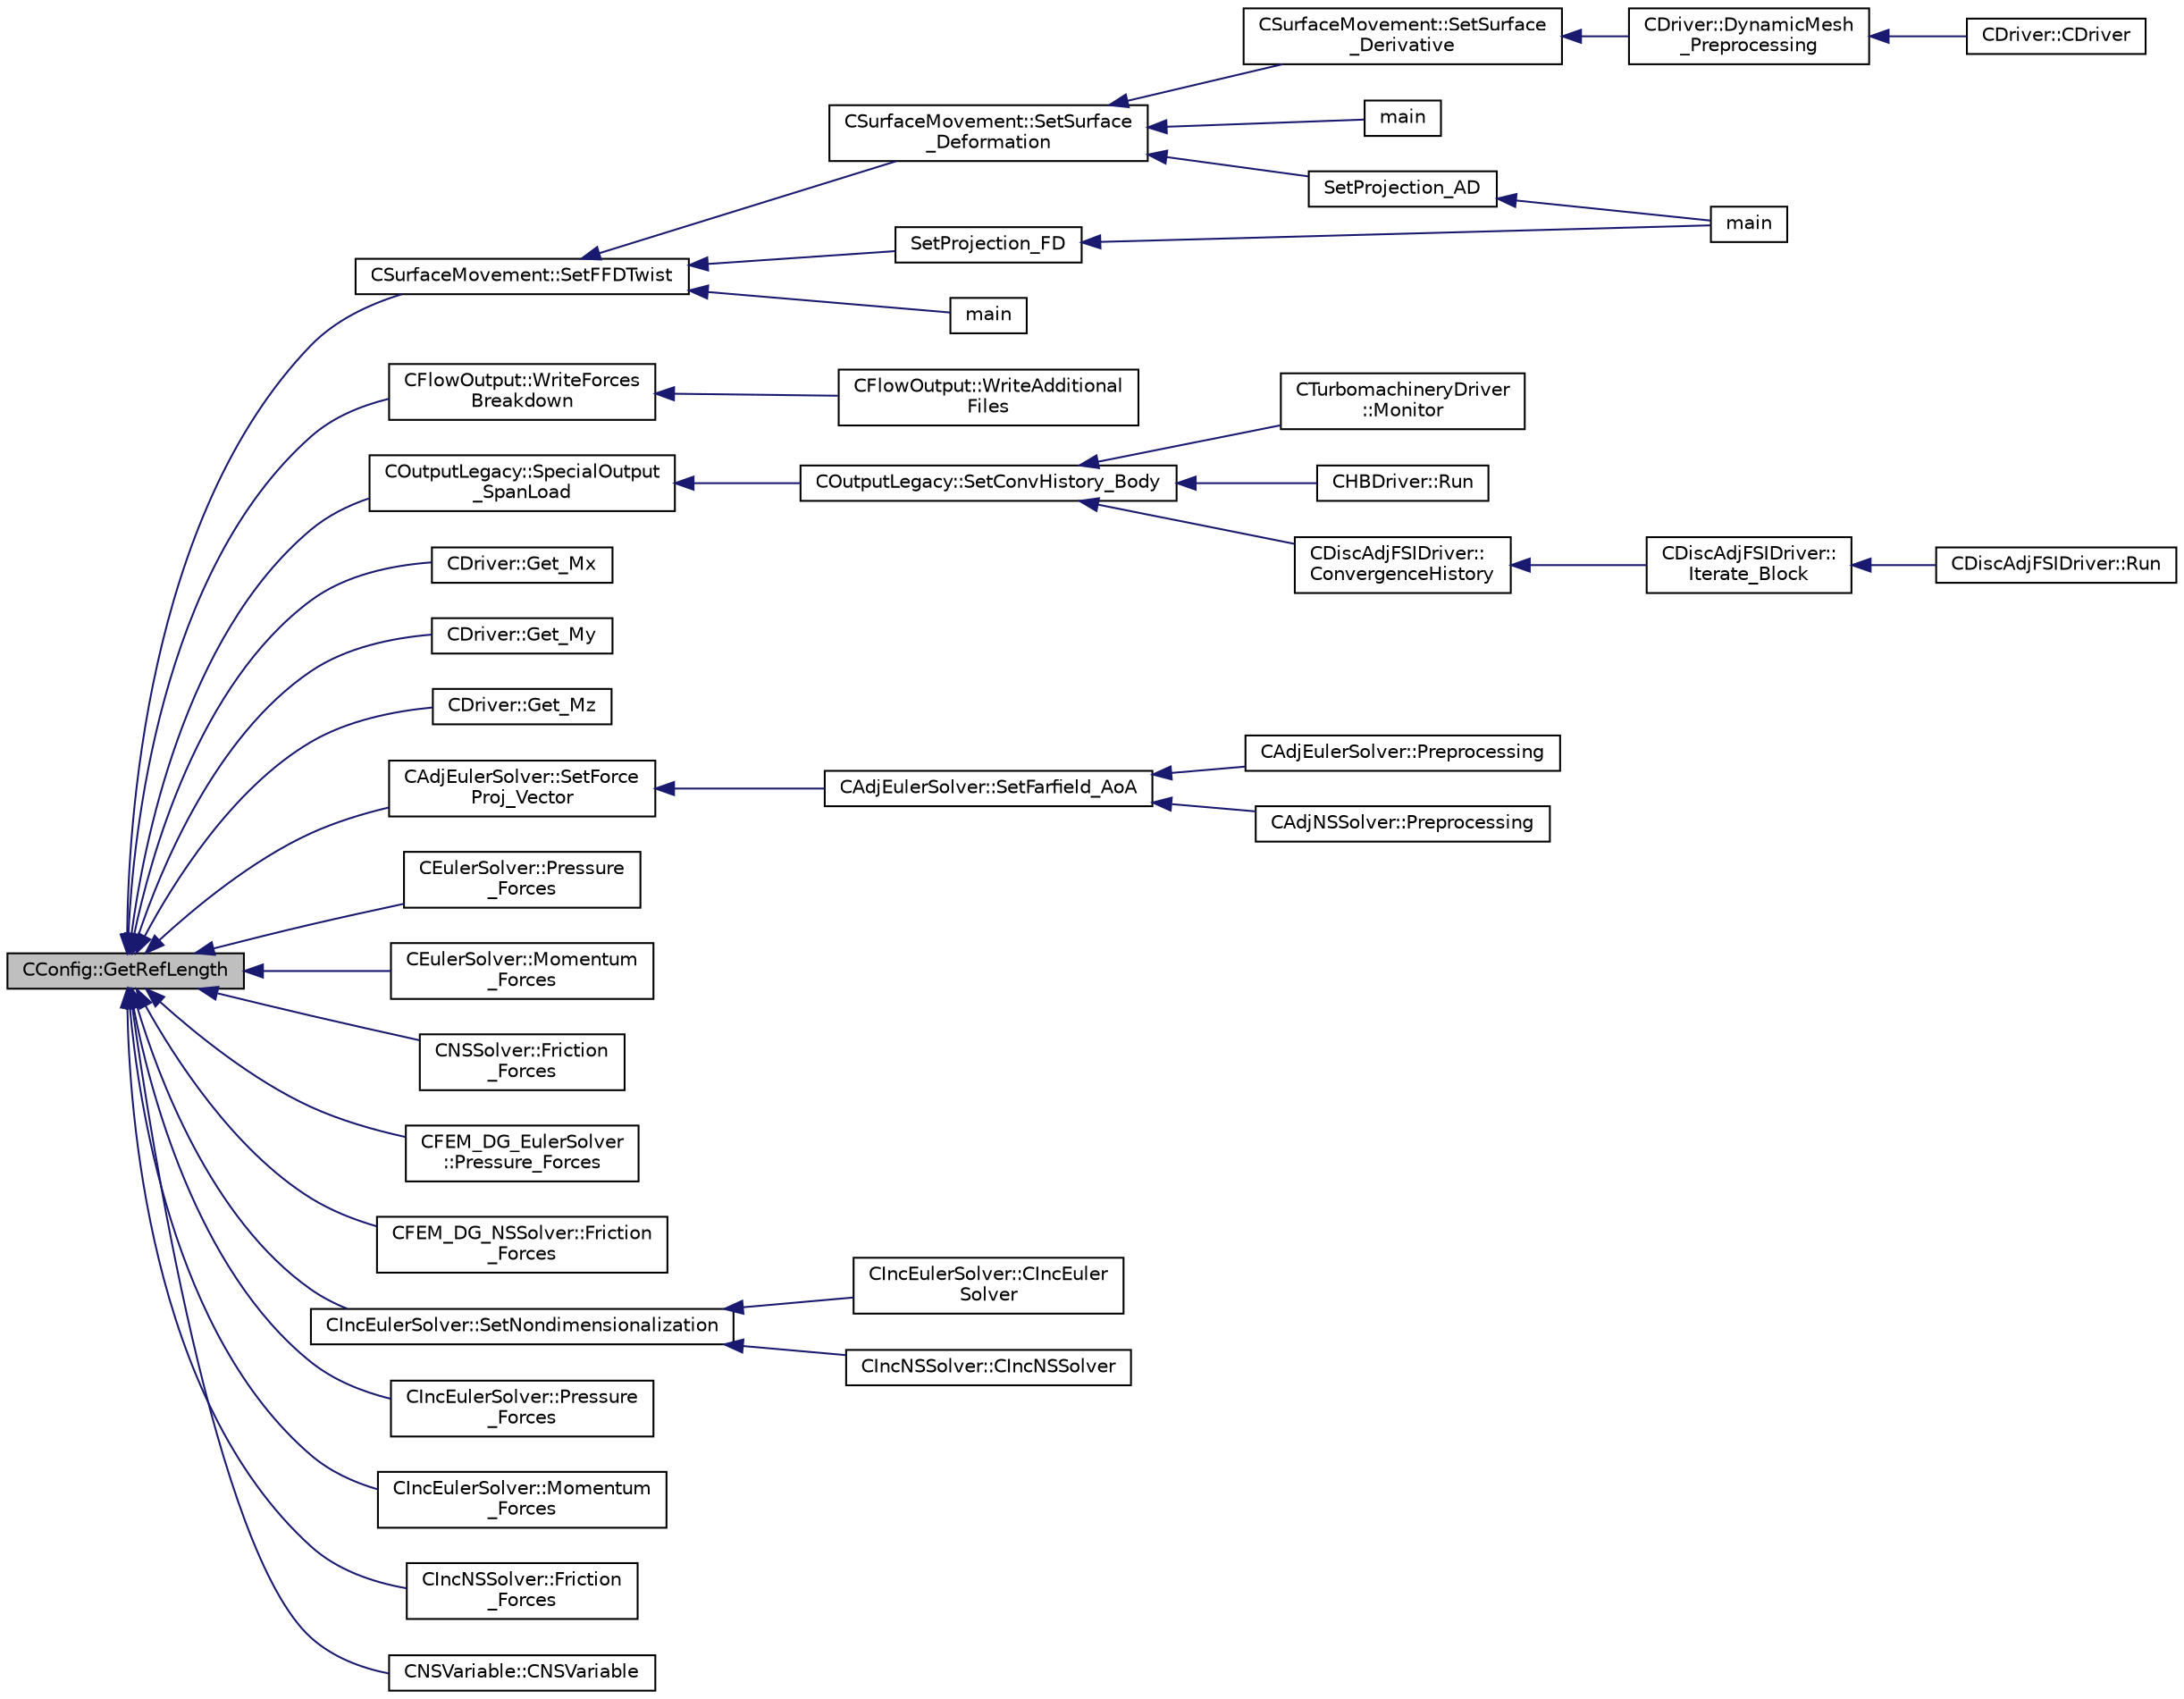 digraph "CConfig::GetRefLength"
{
  edge [fontname="Helvetica",fontsize="10",labelfontname="Helvetica",labelfontsize="10"];
  node [fontname="Helvetica",fontsize="10",shape=record];
  rankdir="LR";
  Node10877 [label="CConfig::GetRefLength",height=0.2,width=0.4,color="black", fillcolor="grey75", style="filled", fontcolor="black"];
  Node10877 -> Node10878 [dir="back",color="midnightblue",fontsize="10",style="solid",fontname="Helvetica"];
  Node10878 [label="CSurfaceMovement::SetFFDTwist",height=0.2,width=0.4,color="black", fillcolor="white", style="filled",URL="$class_c_surface_movement.html#a7c8565cafb57777cebd128cb0b610c7e",tooltip="Set a twist angle deformation of the Free From box using the control point position. "];
  Node10878 -> Node10879 [dir="back",color="midnightblue",fontsize="10",style="solid",fontname="Helvetica"];
  Node10879 [label="CSurfaceMovement::SetSurface\l_Deformation",height=0.2,width=0.4,color="black", fillcolor="white", style="filled",URL="$class_c_surface_movement.html#a23bec9fbe1bcd7f6117100de93381ac3",tooltip="Set the surface/boundary deformation. "];
  Node10879 -> Node10880 [dir="back",color="midnightblue",fontsize="10",style="solid",fontname="Helvetica"];
  Node10880 [label="CSurfaceMovement::SetSurface\l_Derivative",height=0.2,width=0.4,color="black", fillcolor="white", style="filled",URL="$class_c_surface_movement.html#af6aac73d04565bf6e9b81305b66e97e7",tooltip="Set derivatives of the surface/boundary deformation. "];
  Node10880 -> Node10881 [dir="back",color="midnightblue",fontsize="10",style="solid",fontname="Helvetica"];
  Node10881 [label="CDriver::DynamicMesh\l_Preprocessing",height=0.2,width=0.4,color="black", fillcolor="white", style="filled",URL="$class_c_driver.html#af585d91d9c08dbddcc2b3e67dd5f5af9",tooltip="GridMovement_Preprocessing. "];
  Node10881 -> Node10882 [dir="back",color="midnightblue",fontsize="10",style="solid",fontname="Helvetica"];
  Node10882 [label="CDriver::CDriver",height=0.2,width=0.4,color="black", fillcolor="white", style="filled",URL="$class_c_driver.html#a3fca4a013a6efa9bbb38fe78a86b5f3d",tooltip="Constructor of the class. "];
  Node10879 -> Node10883 [dir="back",color="midnightblue",fontsize="10",style="solid",fontname="Helvetica"];
  Node10883 [label="main",height=0.2,width=0.4,color="black", fillcolor="white", style="filled",URL="$_s_u2___d_e_f_8cpp.html#a0ddf1224851353fc92bfbff6f499fa97"];
  Node10879 -> Node10884 [dir="back",color="midnightblue",fontsize="10",style="solid",fontname="Helvetica"];
  Node10884 [label="SetProjection_AD",height=0.2,width=0.4,color="black", fillcolor="white", style="filled",URL="$_s_u2___d_o_t_8cpp.html#a3fceed882e8eb3d6796c8e8396af7d87",tooltip="Projection of the surface sensitivity using algorithmic differentiation (AD). "];
  Node10884 -> Node10885 [dir="back",color="midnightblue",fontsize="10",style="solid",fontname="Helvetica"];
  Node10885 [label="main",height=0.2,width=0.4,color="black", fillcolor="white", style="filled",URL="$_s_u2___d_o_t_8cpp.html#a0ddf1224851353fc92bfbff6f499fa97"];
  Node10878 -> Node10886 [dir="back",color="midnightblue",fontsize="10",style="solid",fontname="Helvetica"];
  Node10886 [label="SetProjection_FD",height=0.2,width=0.4,color="black", fillcolor="white", style="filled",URL="$_s_u2___d_o_t_8cpp.html#a5c5163a755085e03f1dfa23aeb7e21f2",tooltip="Projection of the surface sensitivity using finite differences (FD). "];
  Node10886 -> Node10885 [dir="back",color="midnightblue",fontsize="10",style="solid",fontname="Helvetica"];
  Node10878 -> Node10887 [dir="back",color="midnightblue",fontsize="10",style="solid",fontname="Helvetica"];
  Node10887 [label="main",height=0.2,width=0.4,color="black", fillcolor="white", style="filled",URL="$_s_u2___g_e_o_8cpp.html#a0ddf1224851353fc92bfbff6f499fa97"];
  Node10877 -> Node10888 [dir="back",color="midnightblue",fontsize="10",style="solid",fontname="Helvetica"];
  Node10888 [label="CFlowOutput::WriteForces\lBreakdown",height=0.2,width=0.4,color="black", fillcolor="white", style="filled",URL="$class_c_flow_output.html#afacedef2006aa6fcf8c9a312b5f4430c",tooltip="Write the forces breakdown file. "];
  Node10888 -> Node10889 [dir="back",color="midnightblue",fontsize="10",style="solid",fontname="Helvetica"];
  Node10889 [label="CFlowOutput::WriteAdditional\lFiles",height=0.2,width=0.4,color="black", fillcolor="white", style="filled",URL="$class_c_flow_output.html#aaac3fb7b2575967b157c306065ab1ea8",tooltip="Write any additional files defined for the current solver. "];
  Node10877 -> Node10890 [dir="back",color="midnightblue",fontsize="10",style="solid",fontname="Helvetica"];
  Node10890 [label="COutputLegacy::SpecialOutput\l_SpanLoad",height=0.2,width=0.4,color="black", fillcolor="white", style="filled",URL="$class_c_output_legacy.html#a8772390855e98cb1b90e6b835d2532de",tooltip="Writes forces at different sections. "];
  Node10890 -> Node10891 [dir="back",color="midnightblue",fontsize="10",style="solid",fontname="Helvetica"];
  Node10891 [label="COutputLegacy::SetConvHistory_Body",height=0.2,width=0.4,color="black", fillcolor="white", style="filled",URL="$class_c_output_legacy.html#a217cc0d778a3828499189a9debee47c6",tooltip="Write the history file and the convergence on the screen for serial computations. ..."];
  Node10891 -> Node10892 [dir="back",color="midnightblue",fontsize="10",style="solid",fontname="Helvetica"];
  Node10892 [label="CTurbomachineryDriver\l::Monitor",height=0.2,width=0.4,color="black", fillcolor="white", style="filled",URL="$class_c_turbomachinery_driver.html#a41d7b50bbacef68eb5436293ebb2da4f",tooltip="Monitor the computation. "];
  Node10891 -> Node10893 [dir="back",color="midnightblue",fontsize="10",style="solid",fontname="Helvetica"];
  Node10893 [label="CHBDriver::Run",height=0.2,width=0.4,color="black", fillcolor="white", style="filled",URL="$class_c_h_b_driver.html#a98c0448a8e0404845ee54e25b62eaea9",tooltip="Run a single iteration of a Harmonic Balance problem. "];
  Node10891 -> Node10894 [dir="back",color="midnightblue",fontsize="10",style="solid",fontname="Helvetica"];
  Node10894 [label="CDiscAdjFSIDriver::\lConvergenceHistory",height=0.2,width=0.4,color="black", fillcolor="white", style="filled",URL="$class_c_disc_adj_f_s_i_driver.html#a139dfa2442613879f2b15f28a09c2bd5",tooltip="Output the convergence history. "];
  Node10894 -> Node10895 [dir="back",color="midnightblue",fontsize="10",style="solid",fontname="Helvetica"];
  Node10895 [label="CDiscAdjFSIDriver::\lIterate_Block",height=0.2,width=0.4,color="black", fillcolor="white", style="filled",URL="$class_c_disc_adj_f_s_i_driver.html#a84949f139fa795b7d34d6ff77e82eb5c",tooltip="Iterate a certain block for adjoint FSI - may be the whole set of variables or independent and subite..."];
  Node10895 -> Node10896 [dir="back",color="midnightblue",fontsize="10",style="solid",fontname="Helvetica"];
  Node10896 [label="CDiscAdjFSIDriver::Run",height=0.2,width=0.4,color="black", fillcolor="white", style="filled",URL="$class_c_disc_adj_f_s_i_driver.html#a2e965d6e9c4dcfc296077cae225cab21",tooltip="Run a Discrete Adjoint iteration for the FSI problem. "];
  Node10877 -> Node10897 [dir="back",color="midnightblue",fontsize="10",style="solid",fontname="Helvetica"];
  Node10897 [label="CDriver::Get_Mx",height=0.2,width=0.4,color="black", fillcolor="white", style="filled",URL="$class_c_driver.html#afffda404935ed0add75008464fab4998",tooltip="Get the total x moment. "];
  Node10877 -> Node10898 [dir="back",color="midnightblue",fontsize="10",style="solid",fontname="Helvetica"];
  Node10898 [label="CDriver::Get_My",height=0.2,width=0.4,color="black", fillcolor="white", style="filled",URL="$class_c_driver.html#a92e604bd39de46506a73e68971cea9f6",tooltip="Get the total y moment. "];
  Node10877 -> Node10899 [dir="back",color="midnightblue",fontsize="10",style="solid",fontname="Helvetica"];
  Node10899 [label="CDriver::Get_Mz",height=0.2,width=0.4,color="black", fillcolor="white", style="filled",URL="$class_c_driver.html#ad5e35a634f8c4eb2e6da44dce969d238",tooltip="Get the total z moment. "];
  Node10877 -> Node10900 [dir="back",color="midnightblue",fontsize="10",style="solid",fontname="Helvetica"];
  Node10900 [label="CAdjEulerSolver::SetForce\lProj_Vector",height=0.2,width=0.4,color="black", fillcolor="white", style="filled",URL="$class_c_adj_euler_solver.html#a814d69e54f24c9fef36e3493a2230973",tooltip="Created the force projection vector for adjoint boundary conditions. "];
  Node10900 -> Node10901 [dir="back",color="midnightblue",fontsize="10",style="solid",fontname="Helvetica"];
  Node10901 [label="CAdjEulerSolver::SetFarfield_AoA",height=0.2,width=0.4,color="black", fillcolor="white", style="filled",URL="$class_c_adj_euler_solver.html#a5265a44e6c43dee677c9f26333148432",tooltip="Update the AoA and freestream velocity at the farfield. "];
  Node10901 -> Node10902 [dir="back",color="midnightblue",fontsize="10",style="solid",fontname="Helvetica"];
  Node10902 [label="CAdjEulerSolver::Preprocessing",height=0.2,width=0.4,color="black", fillcolor="white", style="filled",URL="$class_c_adj_euler_solver.html#a4ae0ed840dc8335fd921399625ba794f",tooltip="Initialize the residual vectors. "];
  Node10901 -> Node10903 [dir="back",color="midnightblue",fontsize="10",style="solid",fontname="Helvetica"];
  Node10903 [label="CAdjNSSolver::Preprocessing",height=0.2,width=0.4,color="black", fillcolor="white", style="filled",URL="$class_c_adj_n_s_solver.html#ac16dab76e2c1d86bc7d70ca9f41fd668",tooltip="Restart residual and compute gradients. "];
  Node10877 -> Node10904 [dir="back",color="midnightblue",fontsize="10",style="solid",fontname="Helvetica"];
  Node10904 [label="CEulerSolver::Pressure\l_Forces",height=0.2,width=0.4,color="black", fillcolor="white", style="filled",URL="$class_c_euler_solver.html#a98856f91553ab35f30d27bfd0ab46d69",tooltip="Compute the pressure forces and all the adimensional coefficients. "];
  Node10877 -> Node10905 [dir="back",color="midnightblue",fontsize="10",style="solid",fontname="Helvetica"];
  Node10905 [label="CEulerSolver::Momentum\l_Forces",height=0.2,width=0.4,color="black", fillcolor="white", style="filled",URL="$class_c_euler_solver.html#a9e92c9defb86bcb87924741dd9f89e9d",tooltip="Compute the pressure forces and all the adimensional coefficients. "];
  Node10877 -> Node10906 [dir="back",color="midnightblue",fontsize="10",style="solid",fontname="Helvetica"];
  Node10906 [label="CNSSolver::Friction\l_Forces",height=0.2,width=0.4,color="black", fillcolor="white", style="filled",URL="$class_c_n_s_solver.html#acc926a2b83d8b90fa71faf46abe8f6b7",tooltip="Compute the viscous forces and all the addimensional coefficients. "];
  Node10877 -> Node10907 [dir="back",color="midnightblue",fontsize="10",style="solid",fontname="Helvetica"];
  Node10907 [label="CFEM_DG_EulerSolver\l::Pressure_Forces",height=0.2,width=0.4,color="black", fillcolor="white", style="filled",URL="$class_c_f_e_m___d_g___euler_solver.html#a5b3e068f83cbf3aeb8e6a4e02b4bf27b",tooltip="Compute the pressure forces and all the adimensional coefficients. "];
  Node10877 -> Node10908 [dir="back",color="midnightblue",fontsize="10",style="solid",fontname="Helvetica"];
  Node10908 [label="CFEM_DG_NSSolver::Friction\l_Forces",height=0.2,width=0.4,color="black", fillcolor="white", style="filled",URL="$class_c_f_e_m___d_g___n_s_solver.html#a15cec95ab40ebb36ee69bc5f58840cf3",tooltip="Compute the viscous forces and all the addimensional coefficients. "];
  Node10877 -> Node10909 [dir="back",color="midnightblue",fontsize="10",style="solid",fontname="Helvetica"];
  Node10909 [label="CIncEulerSolver::SetNondimensionalization",height=0.2,width=0.4,color="black", fillcolor="white", style="filled",URL="$class_c_inc_euler_solver.html#a2cffaa24417cb3803d36d38b3874d6d0",tooltip="Set the solver nondimensionalization. "];
  Node10909 -> Node10910 [dir="back",color="midnightblue",fontsize="10",style="solid",fontname="Helvetica"];
  Node10910 [label="CIncEulerSolver::CIncEuler\lSolver",height=0.2,width=0.4,color="black", fillcolor="white", style="filled",URL="$class_c_inc_euler_solver.html#a91f644b8f9a00215bac5bcd31dfc06d8"];
  Node10909 -> Node10911 [dir="back",color="midnightblue",fontsize="10",style="solid",fontname="Helvetica"];
  Node10911 [label="CIncNSSolver::CIncNSSolver",height=0.2,width=0.4,color="black", fillcolor="white", style="filled",URL="$class_c_inc_n_s_solver.html#a82152ac7e91fb1c5c073d98a1f08e2aa"];
  Node10877 -> Node10912 [dir="back",color="midnightblue",fontsize="10",style="solid",fontname="Helvetica"];
  Node10912 [label="CIncEulerSolver::Pressure\l_Forces",height=0.2,width=0.4,color="black", fillcolor="white", style="filled",URL="$class_c_inc_euler_solver.html#a5071b46c6b8a190c57f36c7567155121",tooltip="Compute the pressure forces and all the adimensional coefficients. "];
  Node10877 -> Node10913 [dir="back",color="midnightblue",fontsize="10",style="solid",fontname="Helvetica"];
  Node10913 [label="CIncEulerSolver::Momentum\l_Forces",height=0.2,width=0.4,color="black", fillcolor="white", style="filled",URL="$class_c_inc_euler_solver.html#a9a1ae1497ccf83abb0bad4bad7a99623",tooltip="Compute the pressure forces and all the adimensional coefficients. "];
  Node10877 -> Node10914 [dir="back",color="midnightblue",fontsize="10",style="solid",fontname="Helvetica"];
  Node10914 [label="CIncNSSolver::Friction\l_Forces",height=0.2,width=0.4,color="black", fillcolor="white", style="filled",URL="$class_c_inc_n_s_solver.html#a5a106c634b0c06ac4a68b1a6241f203a",tooltip="Compute the viscous forces and all the addimensional coefficients. "];
  Node10877 -> Node10915 [dir="back",color="midnightblue",fontsize="10",style="solid",fontname="Helvetica"];
  Node10915 [label="CNSVariable::CNSVariable",height=0.2,width=0.4,color="black", fillcolor="white", style="filled",URL="$class_c_n_s_variable.html#a97fb7b4e06bfae74b350ee1f0c6a538e",tooltip="Constructor of the class. "];
}
